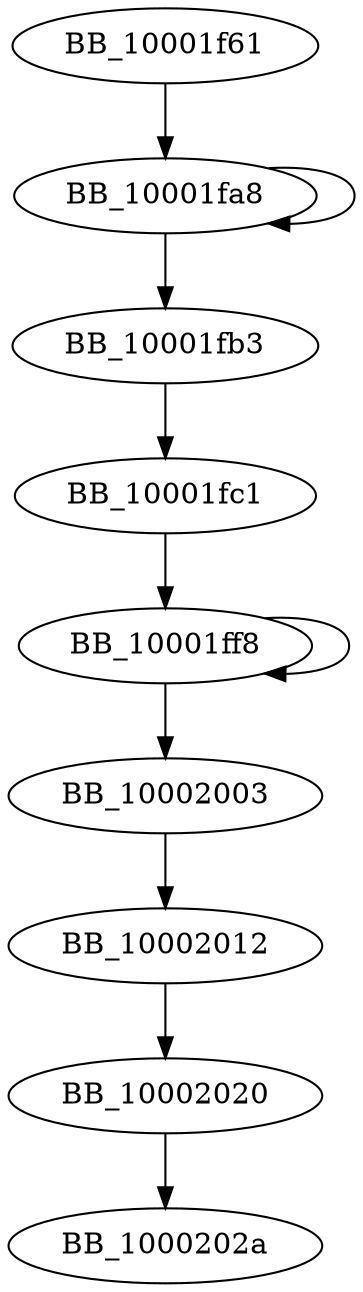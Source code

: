 DiGraph sub_10001F61{
BB_10001f61->BB_10001fa8
BB_10001fa8->BB_10001fa8
BB_10001fa8->BB_10001fb3
BB_10001fb3->BB_10001fc1
BB_10001fc1->BB_10001ff8
BB_10001ff8->BB_10001ff8
BB_10001ff8->BB_10002003
BB_10002003->BB_10002012
BB_10002012->BB_10002020
BB_10002020->BB_1000202a
}
